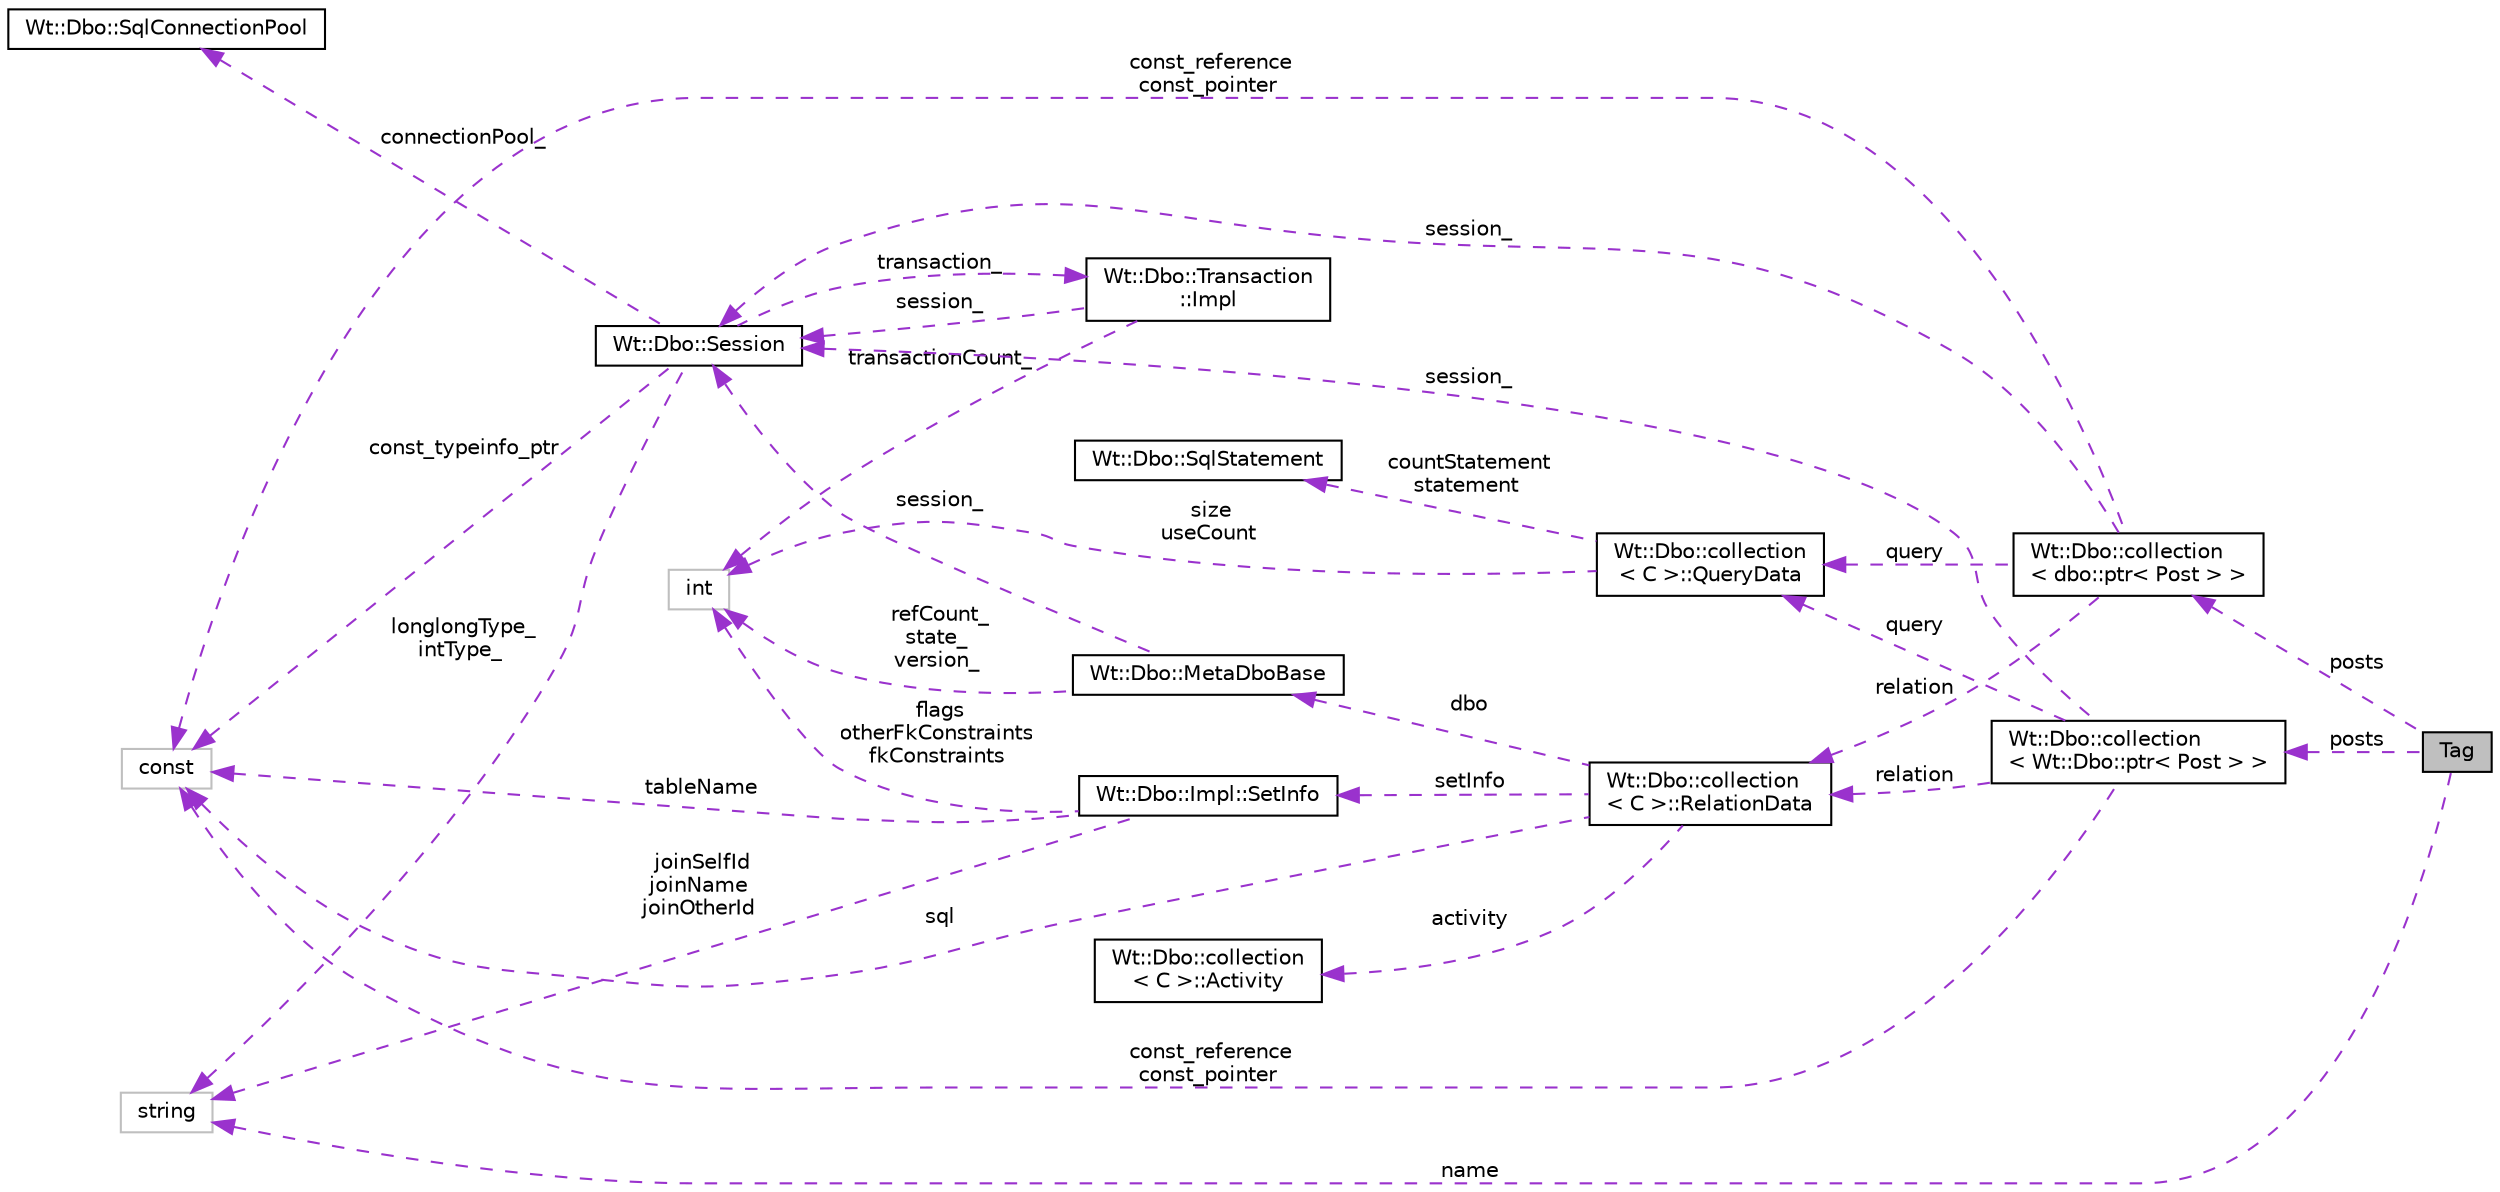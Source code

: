 digraph "Tag"
{
 // LATEX_PDF_SIZE
  edge [fontname="Helvetica",fontsize="10",labelfontname="Helvetica",labelfontsize="10"];
  node [fontname="Helvetica",fontsize="10",shape=record];
  rankdir="LR";
  Node1 [label="Tag",height=0.2,width=0.4,color="black", fillcolor="grey75", style="filled", fontcolor="black",tooltip=" "];
  Node2 -> Node1 [dir="back",color="darkorchid3",fontsize="10",style="dashed",label=" posts" ,fontname="Helvetica"];
  Node2 [label="Wt::Dbo::collection\l\< Wt::Dbo::ptr\< Post \> \>",height=0.2,width=0.4,color="black", fillcolor="white", style="filled",URL="$classWt_1_1Dbo_1_1collection.html",tooltip=" "];
  Node3 -> Node2 [dir="back",color="darkorchid3",fontsize="10",style="dashed",label=" query" ,fontname="Helvetica"];
  Node3 [label="Wt::Dbo::collection\l\< C \>::QueryData",height=0.2,width=0.4,color="black", fillcolor="white", style="filled",URL="$structWt_1_1Dbo_1_1collection_1_1QueryData.html",tooltip=" "];
  Node4 -> Node3 [dir="back",color="darkorchid3",fontsize="10",style="dashed",label=" countStatement\nstatement" ,fontname="Helvetica"];
  Node4 [label="Wt::Dbo::SqlStatement",height=0.2,width=0.4,color="black", fillcolor="white", style="filled",URL="$classWt_1_1Dbo_1_1SqlStatement.html",tooltip="Abstract base class for a prepared SQL statement."];
  Node5 -> Node3 [dir="back",color="darkorchid3",fontsize="10",style="dashed",label=" size\nuseCount" ,fontname="Helvetica"];
  Node5 [label="int",height=0.2,width=0.4,color="grey75", fillcolor="white", style="filled",tooltip=" "];
  Node6 -> Node2 [dir="back",color="darkorchid3",fontsize="10",style="dashed",label=" session_" ,fontname="Helvetica"];
  Node6 [label="Wt::Dbo::Session",height=0.2,width=0.4,color="black", fillcolor="white", style="filled",URL="$classWt_1_1Dbo_1_1Session.html",tooltip="A database session."];
  Node7 -> Node6 [dir="back",color="darkorchid3",fontsize="10",style="dashed",label=" transaction_" ,fontname="Helvetica"];
  Node7 [label="Wt::Dbo::Transaction\l::Impl",height=0.2,width=0.4,color="black", fillcolor="white", style="filled",URL="$structWt_1_1Dbo_1_1Transaction_1_1Impl.html",tooltip=" "];
  Node5 -> Node7 [dir="back",color="darkorchid3",fontsize="10",style="dashed",label=" transactionCount_" ,fontname="Helvetica"];
  Node6 -> Node7 [dir="back",color="darkorchid3",fontsize="10",style="dashed",label=" session_" ,fontname="Helvetica"];
  Node8 -> Node6 [dir="back",color="darkorchid3",fontsize="10",style="dashed",label=" longlongType_\nintType_" ,fontname="Helvetica"];
  Node8 [label="string",height=0.2,width=0.4,color="grey75", fillcolor="white", style="filled",tooltip=" "];
  Node9 -> Node6 [dir="back",color="darkorchid3",fontsize="10",style="dashed",label=" const_typeinfo_ptr" ,fontname="Helvetica"];
  Node9 [label="const",height=0.2,width=0.4,color="grey75", fillcolor="white", style="filled",tooltip=" "];
  Node10 -> Node6 [dir="back",color="darkorchid3",fontsize="10",style="dashed",label=" connectionPool_" ,fontname="Helvetica"];
  Node10 [label="Wt::Dbo::SqlConnectionPool",height=0.2,width=0.4,color="black", fillcolor="white", style="filled",URL="$classWt_1_1Dbo_1_1SqlConnectionPool.html",tooltip="Abstract base class for a SQL connection pool."];
  Node11 -> Node2 [dir="back",color="darkorchid3",fontsize="10",style="dashed",label=" relation" ,fontname="Helvetica"];
  Node11 [label="Wt::Dbo::collection\l\< C \>::RelationData",height=0.2,width=0.4,color="black", fillcolor="white", style="filled",URL="$structWt_1_1Dbo_1_1collection_1_1RelationData.html",tooltip=" "];
  Node12 -> Node11 [dir="back",color="darkorchid3",fontsize="10",style="dashed",label=" dbo" ,fontname="Helvetica"];
  Node12 [label="Wt::Dbo::MetaDboBase",height=0.2,width=0.4,color="black", fillcolor="white", style="filled",URL="$classWt_1_1Dbo_1_1MetaDboBase.html",tooltip=" "];
  Node5 -> Node12 [dir="back",color="darkorchid3",fontsize="10",style="dashed",label=" refCount_\nstate_\nversion_" ,fontname="Helvetica"];
  Node6 -> Node12 [dir="back",color="darkorchid3",fontsize="10",style="dashed",label=" session_" ,fontname="Helvetica"];
  Node13 -> Node11 [dir="back",color="darkorchid3",fontsize="10",style="dashed",label=" activity" ,fontname="Helvetica"];
  Node13 [label="Wt::Dbo::collection\l\< C \>::Activity",height=0.2,width=0.4,color="black", fillcolor="white", style="filled",URL="$structWt_1_1Dbo_1_1collection_1_1Activity.html",tooltip=" "];
  Node14 -> Node11 [dir="back",color="darkorchid3",fontsize="10",style="dashed",label=" setInfo" ,fontname="Helvetica"];
  Node14 [label="Wt::Dbo::Impl::SetInfo",height=0.2,width=0.4,color="black", fillcolor="white", style="filled",URL="$structWt_1_1Dbo_1_1Impl_1_1SetInfo.html",tooltip=" "];
  Node5 -> Node14 [dir="back",color="darkorchid3",fontsize="10",style="dashed",label=" flags\notherFkConstraints\nfkConstraints" ,fontname="Helvetica"];
  Node8 -> Node14 [dir="back",color="darkorchid3",fontsize="10",style="dashed",label=" joinSelfId\njoinName\njoinOtherId" ,fontname="Helvetica"];
  Node9 -> Node14 [dir="back",color="darkorchid3",fontsize="10",style="dashed",label=" tableName" ,fontname="Helvetica"];
  Node9 -> Node11 [dir="back",color="darkorchid3",fontsize="10",style="dashed",label=" sql" ,fontname="Helvetica"];
  Node9 -> Node2 [dir="back",color="darkorchid3",fontsize="10",style="dashed",label=" const_reference\nconst_pointer" ,fontname="Helvetica"];
  Node8 -> Node1 [dir="back",color="darkorchid3",fontsize="10",style="dashed",label=" name" ,fontname="Helvetica"];
  Node15 -> Node1 [dir="back",color="darkorchid3",fontsize="10",style="dashed",label=" posts" ,fontname="Helvetica"];
  Node15 [label="Wt::Dbo::collection\l\< dbo::ptr\< Post \> \>",height=0.2,width=0.4,color="black", fillcolor="white", style="filled",URL="$classWt_1_1Dbo_1_1collection.html",tooltip=" "];
  Node3 -> Node15 [dir="back",color="darkorchid3",fontsize="10",style="dashed",label=" query" ,fontname="Helvetica"];
  Node6 -> Node15 [dir="back",color="darkorchid3",fontsize="10",style="dashed",label=" session_" ,fontname="Helvetica"];
  Node11 -> Node15 [dir="back",color="darkorchid3",fontsize="10",style="dashed",label=" relation" ,fontname="Helvetica"];
  Node9 -> Node15 [dir="back",color="darkorchid3",fontsize="10",style="dashed",label=" const_reference\nconst_pointer" ,fontname="Helvetica"];
}
